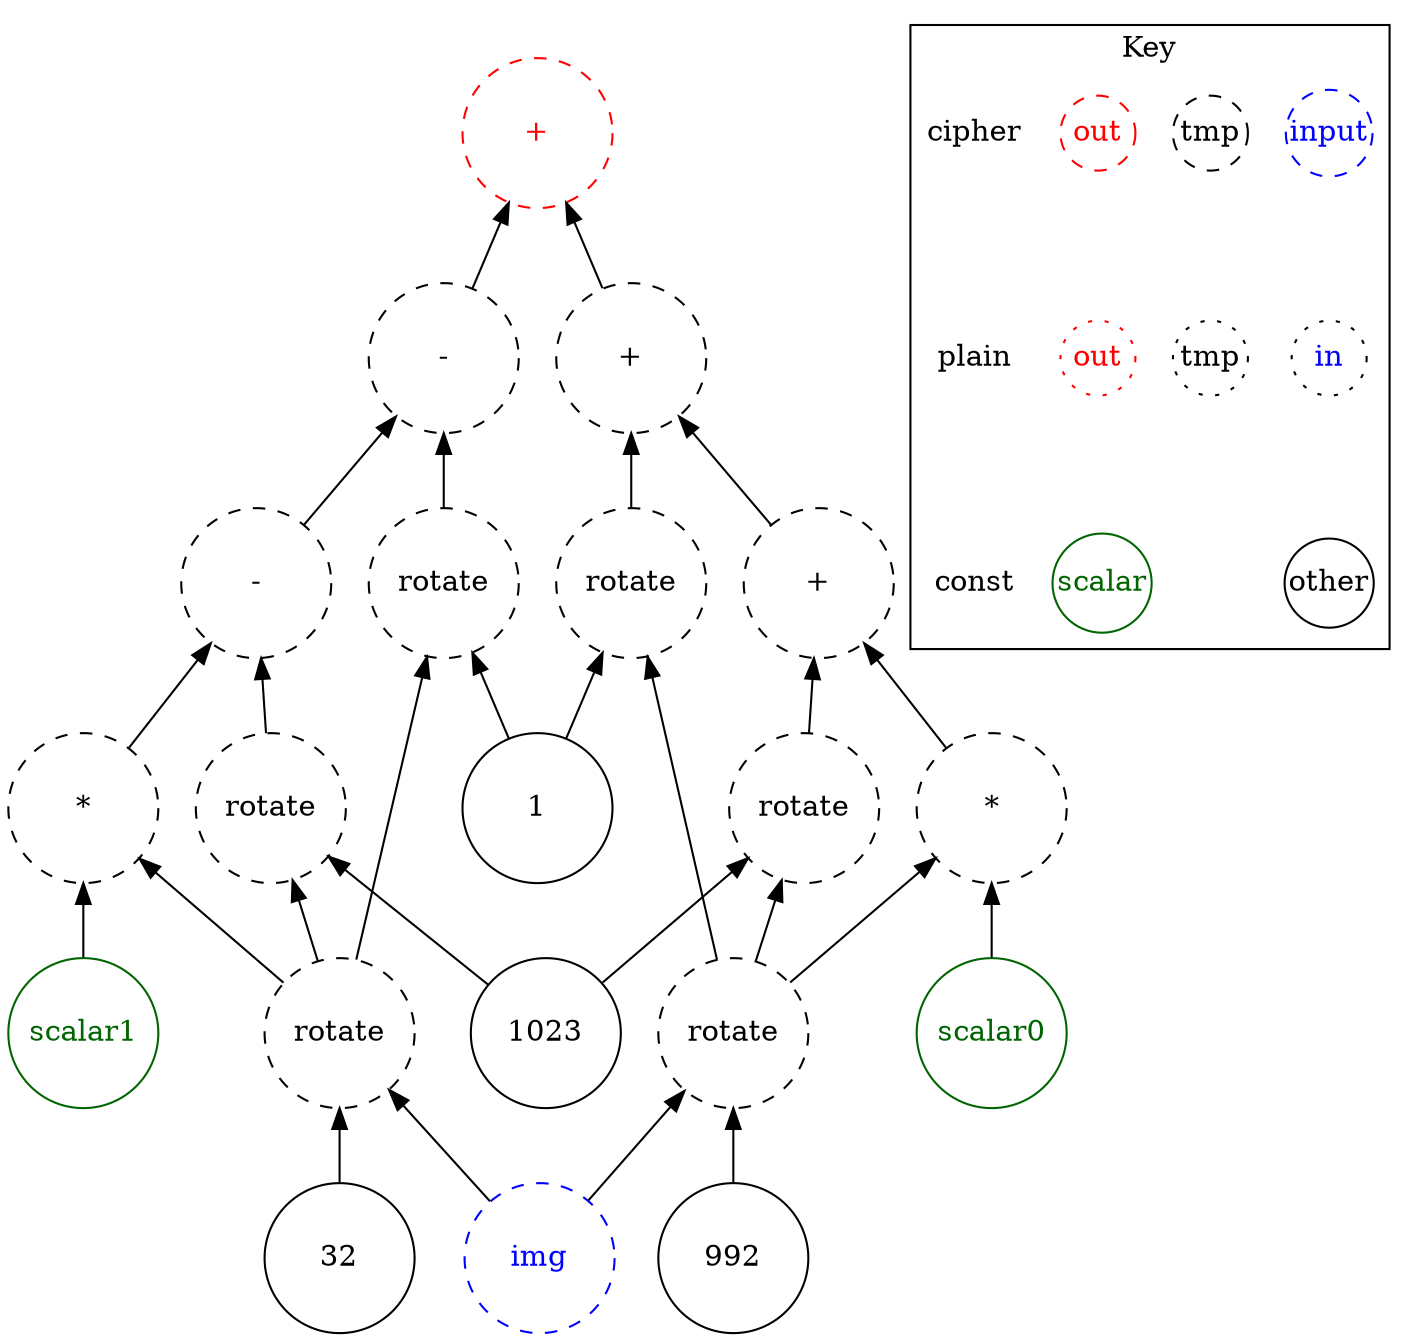 digraph "gy_kernel" {
node [shape=circle width=1 margin=0]
edge [dir=back]
1 [label="1" style=solid]
32 [label="32" style=solid]
ciphertext0 [label="img" style=dashed color=blue fontcolor=blue]
ciphertext2 [label="rotate" style=dashed]
ciphertext2 -> ciphertext0
ciphertext2 -> 32
ciphertext11 [label="rotate" style=dashed]
ciphertext11 -> ciphertext2
ciphertext11 -> 1
1023 [label="1023" style=solid]
ciphertext9 [label="rotate" style=dashed]
ciphertext9 -> ciphertext2
ciphertext9 -> 1023
scalar1 [label="scalar1" style=solid color=darkgreen fontcolor=darkgreen]
ciphertext8 [label="*" style=dashed]
ciphertext8 -> scalar1
ciphertext8 -> ciphertext2
ciphertext10 [label="-" style=dashed]
ciphertext10 -> ciphertext8
ciphertext10 -> ciphertext9
ciphertext12 [label="-" style=dashed]
ciphertext12 -> ciphertext10
ciphertext12 -> ciphertext11
1 [label="1" style=solid]
992 [label="992" style=solid]
ciphertext1 [label="rotate" style=dashed]
ciphertext1 -> ciphertext0
ciphertext1 -> 992
ciphertext6 [label="rotate" style=dashed]
ciphertext6 -> ciphertext1
ciphertext6 -> 1
1023 [label="1023" style=solid]
ciphertext4 [label="rotate" style=dashed]
ciphertext4 -> ciphertext1
ciphertext4 -> 1023
scalar0 [label="scalar0" style=solid color=darkgreen fontcolor=darkgreen]
ciphertext3 [label="*" style=dashed]
ciphertext3 -> scalar0
ciphertext3 -> ciphertext1
ciphertext5 [label="+" style=dashed]
ciphertext5 -> ciphertext3
ciphertext5 -> ciphertext4
ciphertext7 [label="+" style=dashed]
ciphertext7 -> ciphertext5
ciphertext7 -> ciphertext6
ciphertext13 [label="+" style=dashed color=red fontcolor=red]
ciphertext13 -> ciphertext7
ciphertext13 -> ciphertext12
subgraph cluster_key {
    graph[label="Key"]
    node [width=0.5]
    edge [dir=forward style=invis]
    in_cipher [label=input color=blue fontcolor=blue style=dashed]
    tmp_cipher [label=tmp color=black fontcolor=black style=dashed]
    out_cipher [label=out color=red fontcolor=red style=dashed]
    cipher [shape=plain]

    in_plain [label=in icolor=blue fontcolor=blue style=dotted]
    tmp_plain [label=tmp color=black fontcolor=black style=dotted]
    out_plain [label=out color=red fontcolor=red style=dotted]
    plain [shape=plain]
    
    other [color=black fontcolor=black style=solid]
    scalar [color=darkgreen fontcolor=darkgreen style=solid]
    const[shape=plain]
    
    cipher -> plain
    plain -> const
    out_cipher -> out_plain
    in_cipher -> in_plain
    tmp_cipher -> tmp_plain
    in_plain -> other
    out_plain -> scalar
}
}

